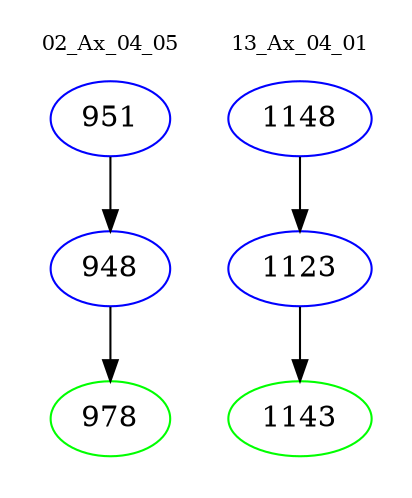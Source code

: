 digraph{
subgraph cluster_0 {
color = white
label = "02_Ax_04_05";
fontsize=10;
T0_951 [label="951", color="blue"]
T0_951 -> T0_948 [color="black"]
T0_948 [label="948", color="blue"]
T0_948 -> T0_978 [color="black"]
T0_978 [label="978", color="green"]
}
subgraph cluster_1 {
color = white
label = "13_Ax_04_01";
fontsize=10;
T1_1148 [label="1148", color="blue"]
T1_1148 -> T1_1123 [color="black"]
T1_1123 [label="1123", color="blue"]
T1_1123 -> T1_1143 [color="black"]
T1_1143 [label="1143", color="green"]
}
}
